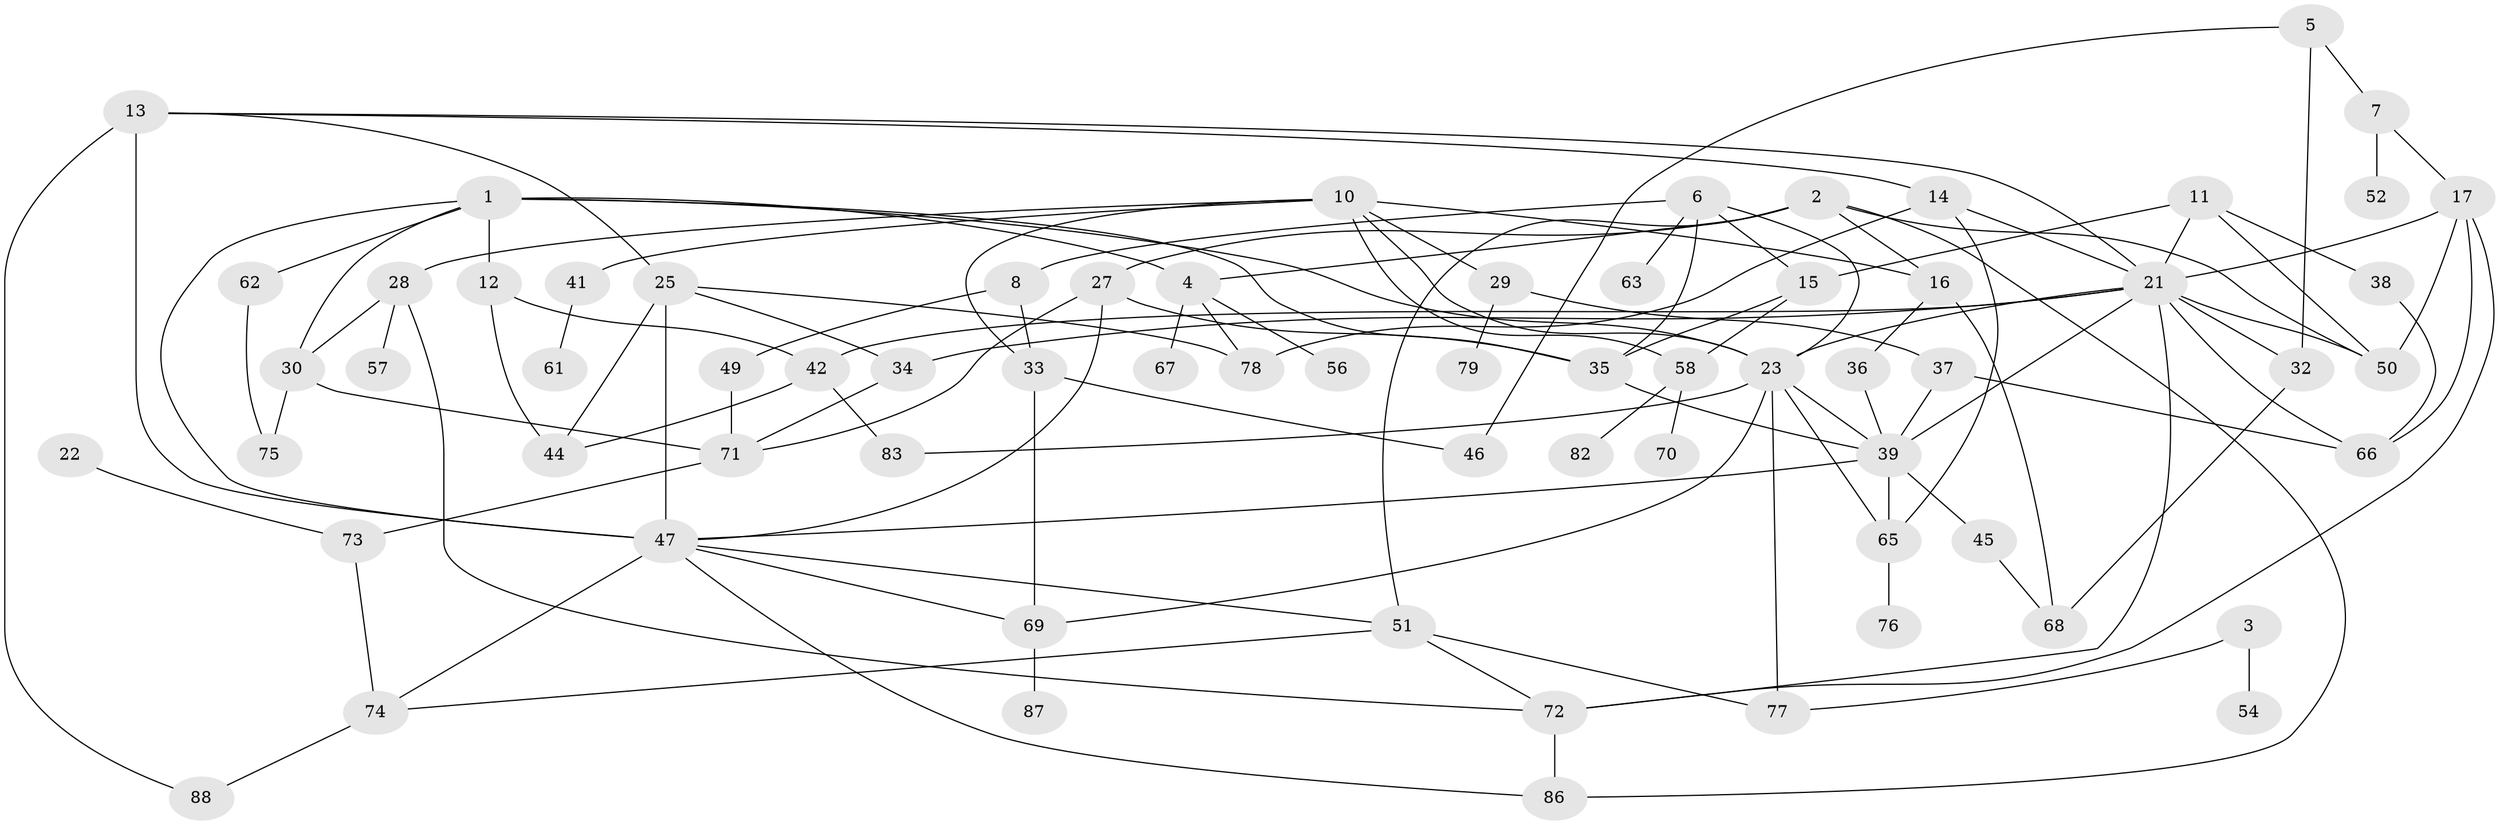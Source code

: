 // original degree distribution, {2: 0.2413793103448276, 1: 0.1724137931034483, 0: 0.11724137931034483, 4: 0.14482758620689656, 3: 0.19310344827586207, 5: 0.06896551724137931, 6: 0.04827586206896552, 7: 0.006896551724137931, 8: 0.006896551724137931}
// Generated by graph-tools (version 1.1) at 2025/48/03/04/25 22:48:28]
// undirected, 69 vertices, 120 edges
graph export_dot {
  node [color=gray90,style=filled];
  1;
  2;
  3;
  4;
  5;
  6;
  7;
  8;
  10;
  11;
  12;
  13;
  14;
  15;
  16;
  17;
  21;
  22;
  23;
  25;
  27;
  28;
  29;
  30;
  32;
  33;
  34;
  35;
  36;
  37;
  38;
  39;
  41;
  42;
  44;
  45;
  46;
  47;
  49;
  50;
  51;
  52;
  54;
  56;
  57;
  58;
  61;
  62;
  63;
  65;
  66;
  67;
  68;
  69;
  70;
  71;
  72;
  73;
  74;
  75;
  76;
  77;
  78;
  79;
  82;
  83;
  86;
  87;
  88;
  1 -- 4 [weight=1.0];
  1 -- 12 [weight=2.0];
  1 -- 23 [weight=1.0];
  1 -- 30 [weight=1.0];
  1 -- 35 [weight=1.0];
  1 -- 47 [weight=1.0];
  1 -- 62 [weight=1.0];
  2 -- 4 [weight=1.0];
  2 -- 16 [weight=1.0];
  2 -- 27 [weight=1.0];
  2 -- 50 [weight=1.0];
  2 -- 51 [weight=1.0];
  2 -- 86 [weight=1.0];
  3 -- 54 [weight=1.0];
  3 -- 77 [weight=1.0];
  4 -- 56 [weight=1.0];
  4 -- 67 [weight=1.0];
  4 -- 78 [weight=1.0];
  5 -- 7 [weight=1.0];
  5 -- 32 [weight=1.0];
  5 -- 46 [weight=1.0];
  6 -- 8 [weight=1.0];
  6 -- 15 [weight=1.0];
  6 -- 23 [weight=1.0];
  6 -- 35 [weight=1.0];
  6 -- 63 [weight=1.0];
  7 -- 17 [weight=1.0];
  7 -- 52 [weight=1.0];
  8 -- 33 [weight=1.0];
  8 -- 49 [weight=1.0];
  10 -- 16 [weight=1.0];
  10 -- 23 [weight=1.0];
  10 -- 28 [weight=1.0];
  10 -- 29 [weight=1.0];
  10 -- 33 [weight=1.0];
  10 -- 41 [weight=1.0];
  10 -- 58 [weight=1.0];
  11 -- 15 [weight=1.0];
  11 -- 21 [weight=1.0];
  11 -- 38 [weight=1.0];
  11 -- 50 [weight=1.0];
  12 -- 42 [weight=1.0];
  12 -- 44 [weight=2.0];
  13 -- 14 [weight=1.0];
  13 -- 21 [weight=1.0];
  13 -- 25 [weight=1.0];
  13 -- 47 [weight=3.0];
  13 -- 88 [weight=1.0];
  14 -- 21 [weight=1.0];
  14 -- 65 [weight=1.0];
  14 -- 78 [weight=1.0];
  15 -- 35 [weight=1.0];
  15 -- 58 [weight=1.0];
  16 -- 36 [weight=1.0];
  16 -- 68 [weight=1.0];
  17 -- 21 [weight=1.0];
  17 -- 50 [weight=1.0];
  17 -- 66 [weight=1.0];
  17 -- 72 [weight=1.0];
  21 -- 23 [weight=2.0];
  21 -- 32 [weight=1.0];
  21 -- 34 [weight=1.0];
  21 -- 39 [weight=1.0];
  21 -- 42 [weight=1.0];
  21 -- 50 [weight=1.0];
  21 -- 66 [weight=1.0];
  21 -- 72 [weight=1.0];
  22 -- 73 [weight=1.0];
  23 -- 39 [weight=2.0];
  23 -- 65 [weight=1.0];
  23 -- 69 [weight=1.0];
  23 -- 77 [weight=1.0];
  23 -- 83 [weight=1.0];
  25 -- 34 [weight=1.0];
  25 -- 44 [weight=1.0];
  25 -- 47 [weight=1.0];
  25 -- 78 [weight=1.0];
  27 -- 35 [weight=1.0];
  27 -- 47 [weight=1.0];
  27 -- 71 [weight=1.0];
  28 -- 30 [weight=1.0];
  28 -- 57 [weight=1.0];
  28 -- 72 [weight=1.0];
  29 -- 37 [weight=1.0];
  29 -- 79 [weight=1.0];
  30 -- 71 [weight=1.0];
  30 -- 75 [weight=1.0];
  32 -- 68 [weight=1.0];
  33 -- 46 [weight=1.0];
  33 -- 69 [weight=1.0];
  34 -- 71 [weight=1.0];
  35 -- 39 [weight=1.0];
  36 -- 39 [weight=1.0];
  37 -- 39 [weight=2.0];
  37 -- 66 [weight=1.0];
  38 -- 66 [weight=1.0];
  39 -- 45 [weight=1.0];
  39 -- 47 [weight=1.0];
  39 -- 65 [weight=2.0];
  41 -- 61 [weight=1.0];
  42 -- 44 [weight=1.0];
  42 -- 83 [weight=1.0];
  45 -- 68 [weight=1.0];
  47 -- 51 [weight=1.0];
  47 -- 69 [weight=1.0];
  47 -- 74 [weight=1.0];
  47 -- 86 [weight=1.0];
  49 -- 71 [weight=1.0];
  51 -- 72 [weight=1.0];
  51 -- 74 [weight=1.0];
  51 -- 77 [weight=1.0];
  58 -- 70 [weight=1.0];
  58 -- 82 [weight=1.0];
  62 -- 75 [weight=1.0];
  65 -- 76 [weight=1.0];
  69 -- 87 [weight=1.0];
  71 -- 73 [weight=1.0];
  72 -- 86 [weight=1.0];
  73 -- 74 [weight=1.0];
  74 -- 88 [weight=1.0];
}

